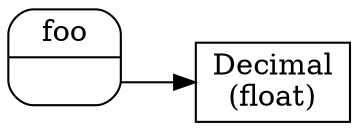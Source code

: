 digraph g {
    rankdir=LR; 
    splines=line;
    graph[style="filled",color="gray60"];
    node [shape=record,style="filled", fillcolor="white"];
    node [shape=record,style="filled", fillcolor="white"];
    "node0" [
            label = "<f0> foo| <f1>";
            shape = "Mrecord";
        ];
    "node1"[
            label = "Decimal\n(float)";
    ]
    node0:f1->node1;
}